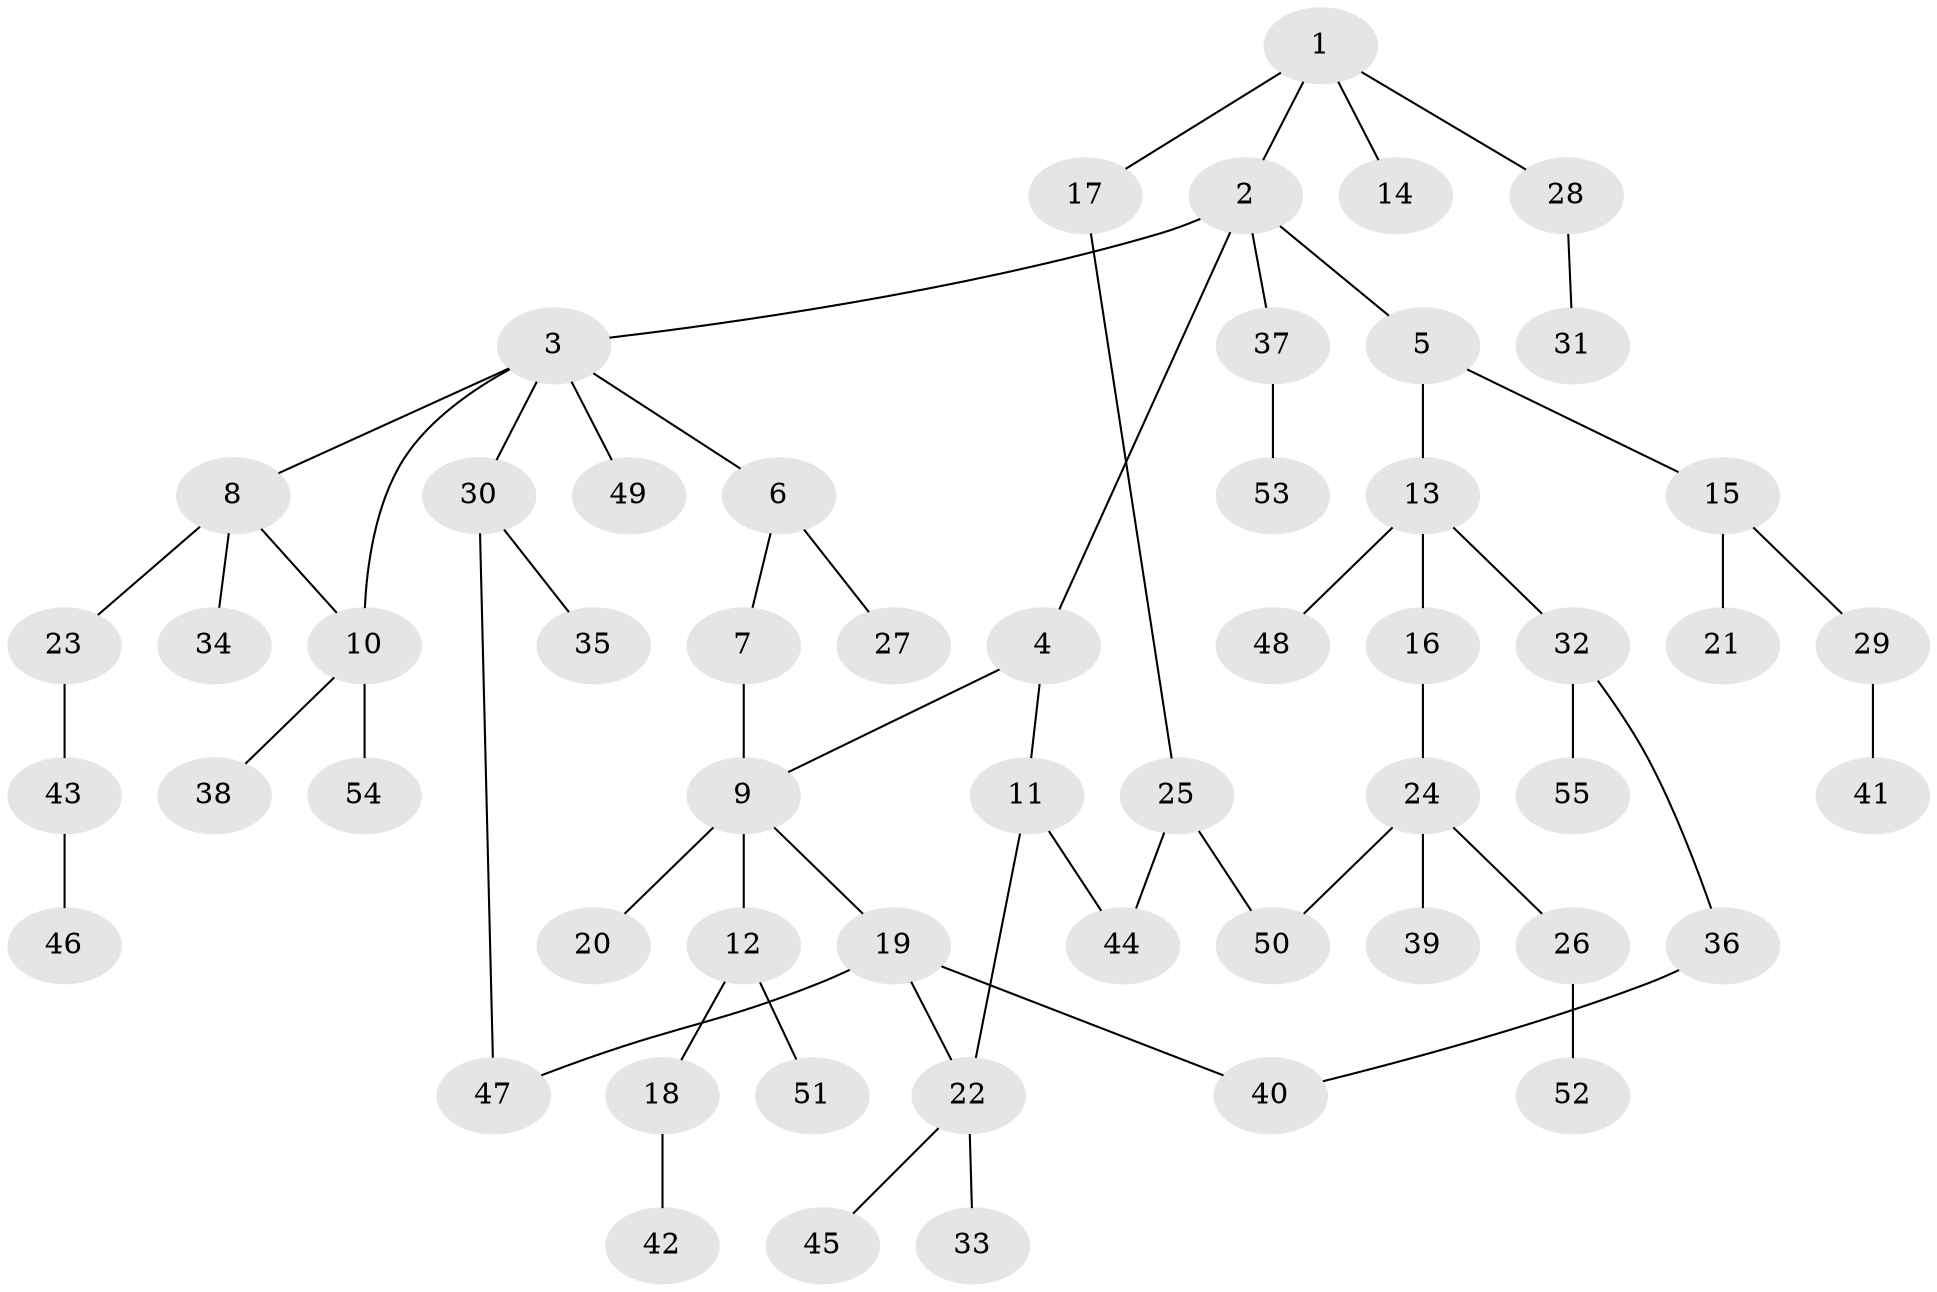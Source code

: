 // Generated by graph-tools (version 1.1) at 2025/40/03/09/25 04:40:55]
// undirected, 55 vertices, 61 edges
graph export_dot {
graph [start="1"]
  node [color=gray90,style=filled];
  1;
  2;
  3;
  4;
  5;
  6;
  7;
  8;
  9;
  10;
  11;
  12;
  13;
  14;
  15;
  16;
  17;
  18;
  19;
  20;
  21;
  22;
  23;
  24;
  25;
  26;
  27;
  28;
  29;
  30;
  31;
  32;
  33;
  34;
  35;
  36;
  37;
  38;
  39;
  40;
  41;
  42;
  43;
  44;
  45;
  46;
  47;
  48;
  49;
  50;
  51;
  52;
  53;
  54;
  55;
  1 -- 2;
  1 -- 14;
  1 -- 17;
  1 -- 28;
  2 -- 3;
  2 -- 4;
  2 -- 5;
  2 -- 37;
  3 -- 6;
  3 -- 8;
  3 -- 30;
  3 -- 49;
  3 -- 10;
  4 -- 11;
  4 -- 9;
  5 -- 13;
  5 -- 15;
  6 -- 7;
  6 -- 27;
  7 -- 9;
  8 -- 10;
  8 -- 23;
  8 -- 34;
  9 -- 12;
  9 -- 19;
  9 -- 20;
  10 -- 38;
  10 -- 54;
  11 -- 22;
  11 -- 44;
  12 -- 18;
  12 -- 51;
  13 -- 16;
  13 -- 32;
  13 -- 48;
  15 -- 21;
  15 -- 29;
  16 -- 24;
  17 -- 25;
  18 -- 42;
  19 -- 40;
  19 -- 47;
  19 -- 22;
  22 -- 33;
  22 -- 45;
  23 -- 43;
  24 -- 26;
  24 -- 39;
  24 -- 50;
  25 -- 50;
  25 -- 44;
  26 -- 52;
  28 -- 31;
  29 -- 41;
  30 -- 35;
  30 -- 47;
  32 -- 36;
  32 -- 55;
  36 -- 40;
  37 -- 53;
  43 -- 46;
}
